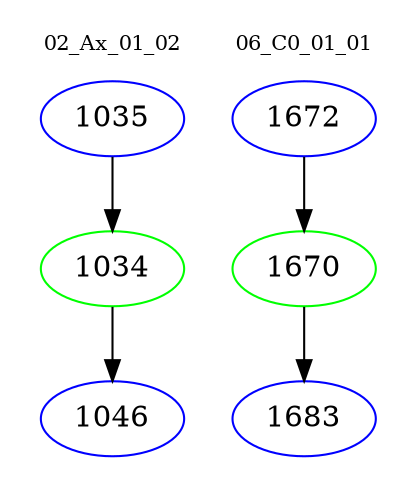 digraph{
subgraph cluster_0 {
color = white
label = "02_Ax_01_02";
fontsize=10;
T0_1035 [label="1035", color="blue"]
T0_1035 -> T0_1034 [color="black"]
T0_1034 [label="1034", color="green"]
T0_1034 -> T0_1046 [color="black"]
T0_1046 [label="1046", color="blue"]
}
subgraph cluster_1 {
color = white
label = "06_C0_01_01";
fontsize=10;
T1_1672 [label="1672", color="blue"]
T1_1672 -> T1_1670 [color="black"]
T1_1670 [label="1670", color="green"]
T1_1670 -> T1_1683 [color="black"]
T1_1683 [label="1683", color="blue"]
}
}
